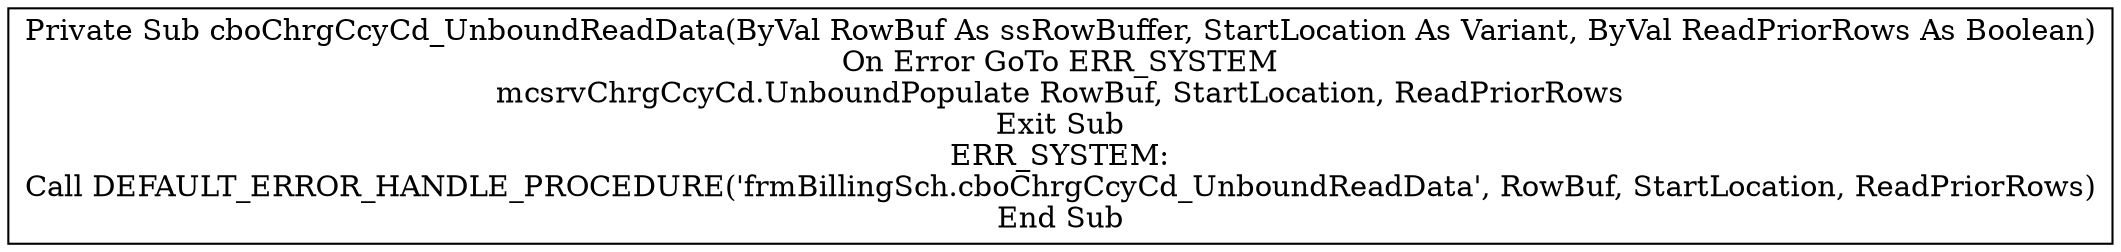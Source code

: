 digraph G{
Node_1 [ label ="Private Sub cboChrgCcyCd_UnboundReadData(ByVal RowBuf As ssRowBuffer, StartLocation As Variant, ByVal ReadPriorRows As Boolean)\nOn Error GoTo ERR_SYSTEM\nmcsrvChrgCcyCd.UnboundPopulate RowBuf, StartLocation, ReadPriorRows\nExit Sub\nERR_SYSTEM:\nCall DEFAULT_ERROR_HANDLE_PROCEDURE('frmBillingSch.cboChrgCcyCd_UnboundReadData', RowBuf, StartLocation, ReadPriorRows)\nEnd Sub",shape="box"];
}
